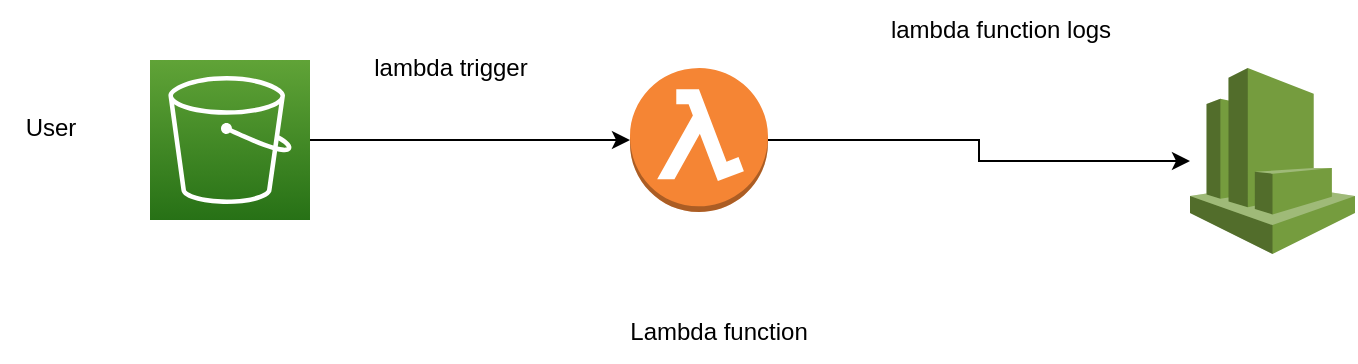 <mxfile version="21.4.0" type="github">
  <diagram name="Page-1" id="X1qh8wuzIUHK5UNeACYo">
    <mxGraphModel dx="984" dy="611" grid="1" gridSize="10" guides="1" tooltips="1" connect="1" arrows="1" fold="1" page="1" pageScale="1" pageWidth="827" pageHeight="1169" math="0" shadow="0">
      <root>
        <mxCell id="0" />
        <mxCell id="1" parent="0" />
        <mxCell id="VDUp_o909lYZSQyf97pW-4" style="edgeStyle=orthogonalEdgeStyle;rounded=0;orthogonalLoop=1;jettySize=auto;html=1;entryX=0;entryY=0.5;entryDx=0;entryDy=0;entryPerimeter=0;" edge="1" parent="1" source="VDUp_o909lYZSQyf97pW-1" target="VDUp_o909lYZSQyf97pW-2">
          <mxGeometry relative="1" as="geometry" />
        </mxCell>
        <mxCell id="VDUp_o909lYZSQyf97pW-1" value="" style="sketch=0;points=[[0,0,0],[0.25,0,0],[0.5,0,0],[0.75,0,0],[1,0,0],[0,1,0],[0.25,1,0],[0.5,1,0],[0.75,1,0],[1,1,0],[0,0.25,0],[0,0.5,0],[0,0.75,0],[1,0.25,0],[1,0.5,0],[1,0.75,0]];outlineConnect=0;fontColor=#232F3E;gradientColor=#60A337;gradientDirection=north;fillColor=#277116;strokeColor=#ffffff;dashed=0;verticalLabelPosition=bottom;verticalAlign=top;align=center;html=1;fontSize=12;fontStyle=0;aspect=fixed;shape=mxgraph.aws4.resourceIcon;resIcon=mxgraph.aws4.s3;" vertex="1" parent="1">
          <mxGeometry x="120" y="249" width="80" height="80" as="geometry" />
        </mxCell>
        <mxCell id="VDUp_o909lYZSQyf97pW-5" style="edgeStyle=orthogonalEdgeStyle;rounded=0;orthogonalLoop=1;jettySize=auto;html=1;" edge="1" parent="1" source="VDUp_o909lYZSQyf97pW-2" target="VDUp_o909lYZSQyf97pW-3">
          <mxGeometry relative="1" as="geometry" />
        </mxCell>
        <mxCell id="VDUp_o909lYZSQyf97pW-2" value="" style="outlineConnect=0;dashed=0;verticalLabelPosition=bottom;verticalAlign=top;align=center;html=1;shape=mxgraph.aws3.lambda_function;fillColor=#F58534;gradientColor=none;" vertex="1" parent="1">
          <mxGeometry x="360" y="253" width="69" height="72" as="geometry" />
        </mxCell>
        <mxCell id="VDUp_o909lYZSQyf97pW-3" value="" style="outlineConnect=0;dashed=0;verticalLabelPosition=bottom;verticalAlign=top;align=center;html=1;shape=mxgraph.aws3.cloudwatch;fillColor=#759C3E;gradientColor=none;" vertex="1" parent="1">
          <mxGeometry x="640" y="253" width="82.5" height="93" as="geometry" />
        </mxCell>
        <mxCell id="VDUp_o909lYZSQyf97pW-7" value="User" style="text;html=1;align=center;verticalAlign=middle;resizable=0;points=[];autosize=1;strokeColor=none;fillColor=none;" vertex="1" parent="1">
          <mxGeometry x="45" y="268" width="50" height="30" as="geometry" />
        </mxCell>
        <mxCell id="VDUp_o909lYZSQyf97pW-8" value="lambda trigger" style="text;html=1;align=center;verticalAlign=middle;resizable=0;points=[];autosize=1;strokeColor=none;fillColor=none;" vertex="1" parent="1">
          <mxGeometry x="220" y="238" width="100" height="30" as="geometry" />
        </mxCell>
        <mxCell id="VDUp_o909lYZSQyf97pW-9" value="lambda function logs" style="text;html=1;align=center;verticalAlign=middle;resizable=0;points=[];autosize=1;strokeColor=none;fillColor=none;" vertex="1" parent="1">
          <mxGeometry x="480" y="219" width="130" height="30" as="geometry" />
        </mxCell>
        <mxCell id="VDUp_o909lYZSQyf97pW-10" value="Lambda function" style="text;html=1;align=center;verticalAlign=middle;resizable=0;points=[];autosize=1;strokeColor=none;fillColor=none;" vertex="1" parent="1">
          <mxGeometry x="349" y="370" width="110" height="30" as="geometry" />
        </mxCell>
      </root>
    </mxGraphModel>
  </diagram>
</mxfile>
